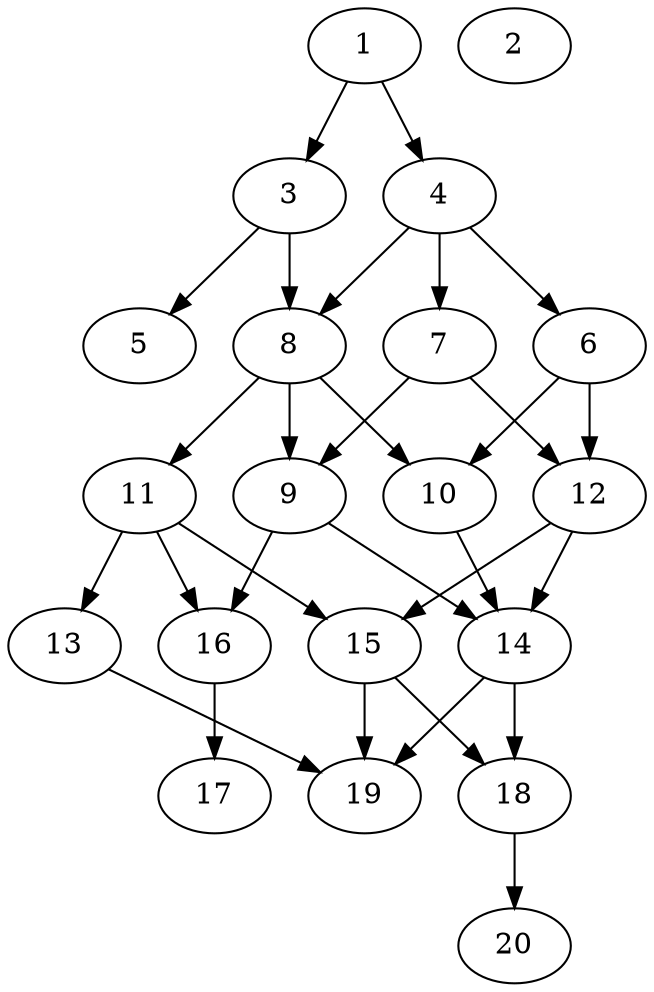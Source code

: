 // DAG automatically generated by daggen at Sat Jul 27 15:35:52 2019
// ./daggen --dot -n 20 --ccr 0.4 --fat 0.4 --regular 0.5 --density 0.6 --mindata 5242880 --maxdata 52428800 
digraph G {
  1 [size="89932800", alpha="0.20", expect_size="35973120"] 
  1 -> 3 [size ="35973120"]
  1 -> 4 [size ="35973120"]
  2 [size="61224960", alpha="0.07", expect_size="24489984"] 
  3 [size="14315520", alpha="0.18", expect_size="5726208"] 
  3 -> 5 [size ="5726208"]
  3 -> 8 [size ="5726208"]
  4 [size="42506240", alpha="0.13", expect_size="17002496"] 
  4 -> 6 [size ="17002496"]
  4 -> 7 [size ="17002496"]
  4 -> 8 [size ="17002496"]
  5 [size="75993600", alpha="0.13", expect_size="30397440"] 
  6 [size="29880320", alpha="0.19", expect_size="11952128"] 
  6 -> 10 [size ="11952128"]
  6 -> 12 [size ="11952128"]
  7 [size="80476160", alpha="0.02", expect_size="32190464"] 
  7 -> 9 [size ="32190464"]
  7 -> 12 [size ="32190464"]
  8 [size="69222400", alpha="0.09", expect_size="27688960"] 
  8 -> 9 [size ="27688960"]
  8 -> 10 [size ="27688960"]
  8 -> 11 [size ="27688960"]
  9 [size="121003520", alpha="0.08", expect_size="48401408"] 
  9 -> 14 [size ="48401408"]
  9 -> 16 [size ="48401408"]
  10 [size="114411520", alpha="0.05", expect_size="45764608"] 
  10 -> 14 [size ="45764608"]
  11 [size="107916800", alpha="0.19", expect_size="43166720"] 
  11 -> 13 [size ="43166720"]
  11 -> 15 [size ="43166720"]
  11 -> 16 [size ="43166720"]
  12 [size="106344960", alpha="0.11", expect_size="42537984"] 
  12 -> 14 [size ="42537984"]
  12 -> 15 [size ="42537984"]
  13 [size="29562880", alpha="0.06", expect_size="11825152"] 
  13 -> 19 [size ="11825152"]
  14 [size="18831360", alpha="0.17", expect_size="7532544"] 
  14 -> 18 [size ="7532544"]
  14 -> 19 [size ="7532544"]
  15 [size="94671360", alpha="0.11", expect_size="37868544"] 
  15 -> 18 [size ="37868544"]
  15 -> 19 [size ="37868544"]
  16 [size="53204480", alpha="0.16", expect_size="21281792"] 
  16 -> 17 [size ="21281792"]
  17 [size="44569600", alpha="0.13", expect_size="17827840"] 
  18 [size="54323200", alpha="0.07", expect_size="21729280"] 
  18 -> 20 [size ="21729280"]
  19 [size="105612800", alpha="0.05", expect_size="42245120"] 
  20 [size="35985920", alpha="0.00", expect_size="14394368"] 
}
